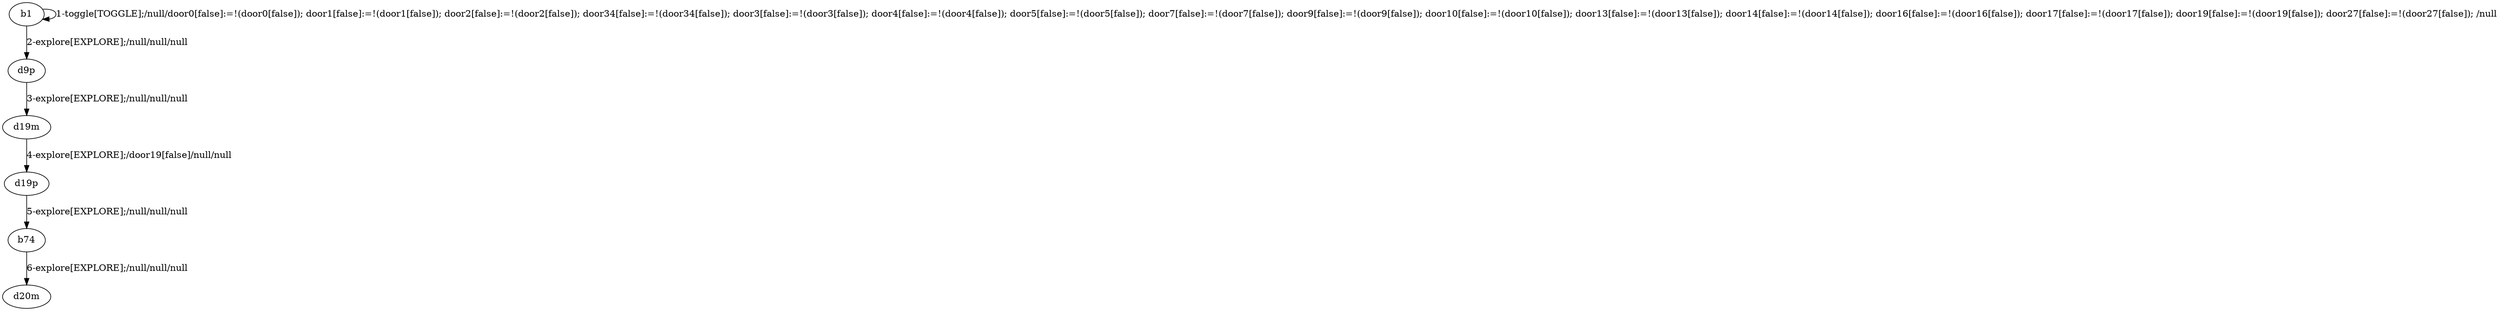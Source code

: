 # Total number of goals covered by this test: 3
# d19m --> d19p
# d19p --> b74
# b74 --> d20m

digraph g {
"b1" -> "b1" [label = "1-toggle[TOGGLE];/null/door0[false]:=!(door0[false]); door1[false]:=!(door1[false]); door2[false]:=!(door2[false]); door34[false]:=!(door34[false]); door3[false]:=!(door3[false]); door4[false]:=!(door4[false]); door5[false]:=!(door5[false]); door7[false]:=!(door7[false]); door9[false]:=!(door9[false]); door10[false]:=!(door10[false]); door13[false]:=!(door13[false]); door14[false]:=!(door14[false]); door16[false]:=!(door16[false]); door17[false]:=!(door17[false]); door19[false]:=!(door19[false]); door27[false]:=!(door27[false]); /null"];
"b1" -> "d9p" [label = "2-explore[EXPLORE];/null/null/null"];
"d9p" -> "d19m" [label = "3-explore[EXPLORE];/null/null/null"];
"d19m" -> "d19p" [label = "4-explore[EXPLORE];/door19[false]/null/null"];
"d19p" -> "b74" [label = "5-explore[EXPLORE];/null/null/null"];
"b74" -> "d20m" [label = "6-explore[EXPLORE];/null/null/null"];
}